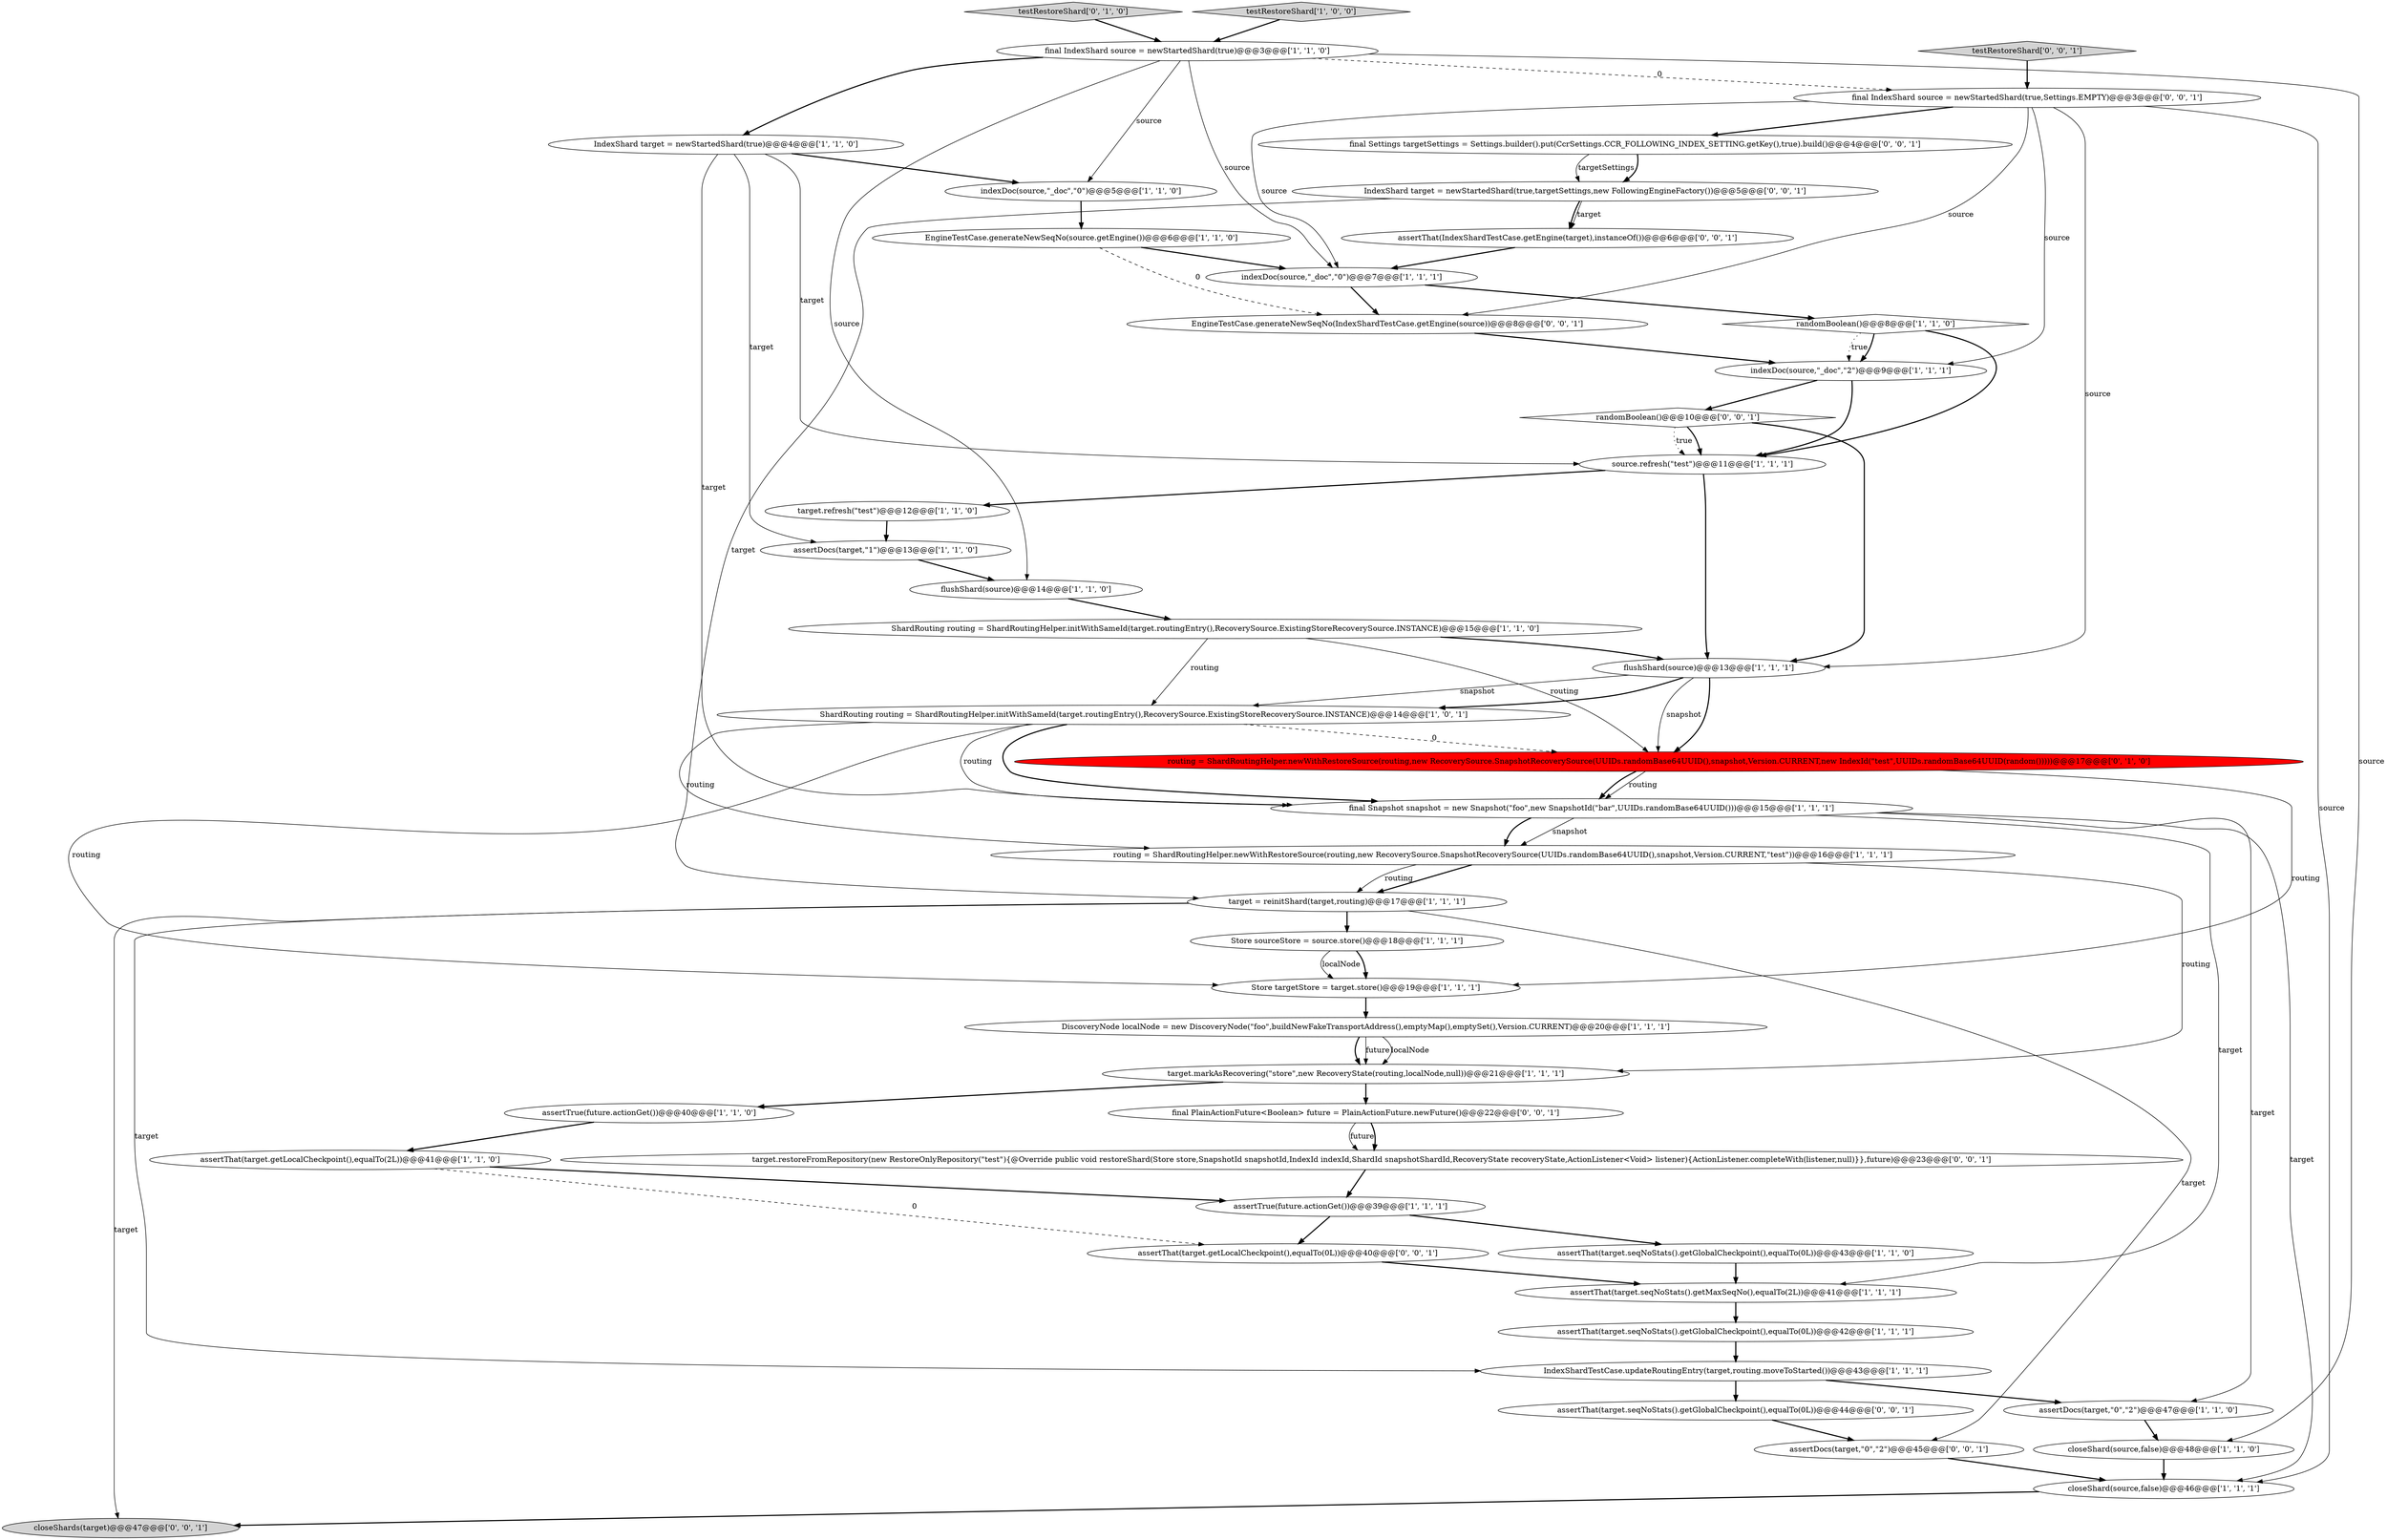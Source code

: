 digraph {
12 [style = filled, label = "assertThat(target.seqNoStats().getGlobalCheckpoint(),equalTo(0L))@@@43@@@['1', '1', '0']", fillcolor = white, shape = ellipse image = "AAA0AAABBB1BBB"];
17 [style = filled, label = "closeShard(source,false)@@@46@@@['1', '1', '1']", fillcolor = white, shape = ellipse image = "AAA0AAABBB1BBB"];
40 [style = filled, label = "randomBoolean()@@@10@@@['0', '0', '1']", fillcolor = white, shape = diamond image = "AAA0AAABBB3BBB"];
32 [style = filled, label = "testRestoreShard['0', '1', '0']", fillcolor = lightgray, shape = diamond image = "AAA0AAABBB2BBB"];
31 [style = filled, label = "randomBoolean()@@@8@@@['1', '1', '0']", fillcolor = white, shape = diamond image = "AAA0AAABBB1BBB"];
33 [style = filled, label = "routing = ShardRoutingHelper.newWithRestoreSource(routing,new RecoverySource.SnapshotRecoverySource(UUIDs.randomBase64UUID(),snapshot,Version.CURRENT,new IndexId(\"test\",UUIDs.randomBase64UUID(random()))))@@@17@@@['0', '1', '0']", fillcolor = red, shape = ellipse image = "AAA1AAABBB2BBB"];
36 [style = filled, label = "testRestoreShard['0', '0', '1']", fillcolor = lightgray, shape = diamond image = "AAA0AAABBB3BBB"];
20 [style = filled, label = "indexDoc(source,\"_doc\",\"0\")@@@5@@@['1', '1', '0']", fillcolor = white, shape = ellipse image = "AAA0AAABBB1BBB"];
23 [style = filled, label = "assertThat(target.seqNoStats().getGlobalCheckpoint(),equalTo(0L))@@@42@@@['1', '1', '1']", fillcolor = white, shape = ellipse image = "AAA0AAABBB1BBB"];
29 [style = filled, label = "Store sourceStore = source.store()@@@18@@@['1', '1', '1']", fillcolor = white, shape = ellipse image = "AAA0AAABBB1BBB"];
39 [style = filled, label = "final Settings targetSettings = Settings.builder().put(CcrSettings.CCR_FOLLOWING_INDEX_SETTING.getKey(),true).build()@@@4@@@['0', '0', '1']", fillcolor = white, shape = ellipse image = "AAA0AAABBB3BBB"];
3 [style = filled, label = "assertDocs(target,\"0\",\"2\")@@@47@@@['1', '1', '0']", fillcolor = white, shape = ellipse image = "AAA0AAABBB1BBB"];
43 [style = filled, label = "final PlainActionFuture<Boolean> future = PlainActionFuture.newFuture()@@@22@@@['0', '0', '1']", fillcolor = white, shape = ellipse image = "AAA0AAABBB3BBB"];
18 [style = filled, label = "assertDocs(target,\"1\")@@@13@@@['1', '1', '0']", fillcolor = white, shape = ellipse image = "AAA0AAABBB1BBB"];
6 [style = filled, label = "assertTrue(future.actionGet())@@@40@@@['1', '1', '0']", fillcolor = white, shape = ellipse image = "AAA0AAABBB1BBB"];
7 [style = filled, label = "ShardRouting routing = ShardRoutingHelper.initWithSameId(target.routingEntry(),RecoverySource.ExistingStoreRecoverySource.INSTANCE)@@@14@@@['1', '0', '1']", fillcolor = white, shape = ellipse image = "AAA0AAABBB1BBB"];
27 [style = filled, label = "source.refresh(\"test\")@@@11@@@['1', '1', '1']", fillcolor = white, shape = ellipse image = "AAA0AAABBB1BBB"];
37 [style = filled, label = "assertThat(IndexShardTestCase.getEngine(target),instanceOf())@@@6@@@['0', '0', '1']", fillcolor = white, shape = ellipse image = "AAA0AAABBB3BBB"];
46 [style = filled, label = "closeShards(target)@@@47@@@['0', '0', '1']", fillcolor = lightgray, shape = ellipse image = "AAA0AAABBB3BBB"];
22 [style = filled, label = "ShardRouting routing = ShardRoutingHelper.initWithSameId(target.routingEntry(),RecoverySource.ExistingStoreRecoverySource.INSTANCE)@@@15@@@['1', '1', '0']", fillcolor = white, shape = ellipse image = "AAA0AAABBB1BBB"];
2 [style = filled, label = "Store targetStore = target.store()@@@19@@@['1', '1', '1']", fillcolor = white, shape = ellipse image = "AAA0AAABBB1BBB"];
42 [style = filled, label = "IndexShard target = newStartedShard(true,targetSettings,new FollowingEngineFactory())@@@5@@@['0', '0', '1']", fillcolor = white, shape = ellipse image = "AAA0AAABBB3BBB"];
15 [style = filled, label = "indexDoc(source,\"_doc\",\"2\")@@@9@@@['1', '1', '1']", fillcolor = white, shape = ellipse image = "AAA0AAABBB1BBB"];
16 [style = filled, label = "flushShard(source)@@@14@@@['1', '1', '0']", fillcolor = white, shape = ellipse image = "AAA0AAABBB1BBB"];
8 [style = filled, label = "EngineTestCase.generateNewSeqNo(source.getEngine())@@@6@@@['1', '1', '0']", fillcolor = white, shape = ellipse image = "AAA0AAABBB1BBB"];
9 [style = filled, label = "target.refresh(\"test\")@@@12@@@['1', '1', '0']", fillcolor = white, shape = ellipse image = "AAA0AAABBB1BBB"];
41 [style = filled, label = "assertDocs(target,\"0\",\"2\")@@@45@@@['0', '0', '1']", fillcolor = white, shape = ellipse image = "AAA0AAABBB3BBB"];
1 [style = filled, label = "IndexShard target = newStartedShard(true)@@@4@@@['1', '1', '0']", fillcolor = white, shape = ellipse image = "AAA0AAABBB1BBB"];
5 [style = filled, label = "target = reinitShard(target,routing)@@@17@@@['1', '1', '1']", fillcolor = white, shape = ellipse image = "AAA0AAABBB1BBB"];
19 [style = filled, label = "target.markAsRecovering(\"store\",new RecoveryState(routing,localNode,null))@@@21@@@['1', '1', '1']", fillcolor = white, shape = ellipse image = "AAA0AAABBB1BBB"];
28 [style = filled, label = "assertThat(target.getLocalCheckpoint(),equalTo(2L))@@@41@@@['1', '1', '0']", fillcolor = white, shape = ellipse image = "AAA0AAABBB1BBB"];
10 [style = filled, label = "final Snapshot snapshot = new Snapshot(\"foo\",new SnapshotId(\"bar\",UUIDs.randomBase64UUID()))@@@15@@@['1', '1', '1']", fillcolor = white, shape = ellipse image = "AAA0AAABBB1BBB"];
13 [style = filled, label = "testRestoreShard['1', '0', '0']", fillcolor = lightgray, shape = diamond image = "AAA0AAABBB1BBB"];
44 [style = filled, label = "EngineTestCase.generateNewSeqNo(IndexShardTestCase.getEngine(source))@@@8@@@['0', '0', '1']", fillcolor = white, shape = ellipse image = "AAA0AAABBB3BBB"];
4 [style = filled, label = "assertThat(target.seqNoStats().getMaxSeqNo(),equalTo(2L))@@@41@@@['1', '1', '1']", fillcolor = white, shape = ellipse image = "AAA0AAABBB1BBB"];
0 [style = filled, label = "assertTrue(future.actionGet())@@@39@@@['1', '1', '1']", fillcolor = white, shape = ellipse image = "AAA0AAABBB1BBB"];
24 [style = filled, label = "indexDoc(source,\"_doc\",\"0\")@@@7@@@['1', '1', '1']", fillcolor = white, shape = ellipse image = "AAA0AAABBB1BBB"];
38 [style = filled, label = "final IndexShard source = newStartedShard(true,Settings.EMPTY)@@@3@@@['0', '0', '1']", fillcolor = white, shape = ellipse image = "AAA0AAABBB3BBB"];
26 [style = filled, label = "final IndexShard source = newStartedShard(true)@@@3@@@['1', '1', '0']", fillcolor = white, shape = ellipse image = "AAA0AAABBB1BBB"];
45 [style = filled, label = "assertThat(target.seqNoStats().getGlobalCheckpoint(),equalTo(0L))@@@44@@@['0', '0', '1']", fillcolor = white, shape = ellipse image = "AAA0AAABBB3BBB"];
11 [style = filled, label = "IndexShardTestCase.updateRoutingEntry(target,routing.moveToStarted())@@@43@@@['1', '1', '1']", fillcolor = white, shape = ellipse image = "AAA0AAABBB1BBB"];
25 [style = filled, label = "DiscoveryNode localNode = new DiscoveryNode(\"foo\",buildNewFakeTransportAddress(),emptyMap(),emptySet(),Version.CURRENT)@@@20@@@['1', '1', '1']", fillcolor = white, shape = ellipse image = "AAA0AAABBB1BBB"];
21 [style = filled, label = "flushShard(source)@@@13@@@['1', '1', '1']", fillcolor = white, shape = ellipse image = "AAA0AAABBB1BBB"];
35 [style = filled, label = "assertThat(target.getLocalCheckpoint(),equalTo(0L))@@@40@@@['0', '0', '1']", fillcolor = white, shape = ellipse image = "AAA0AAABBB3BBB"];
30 [style = filled, label = "closeShard(source,false)@@@48@@@['1', '1', '0']", fillcolor = white, shape = ellipse image = "AAA0AAABBB1BBB"];
14 [style = filled, label = "routing = ShardRoutingHelper.newWithRestoreSource(routing,new RecoverySource.SnapshotRecoverySource(UUIDs.randomBase64UUID(),snapshot,Version.CURRENT,\"test\"))@@@16@@@['1', '1', '1']", fillcolor = white, shape = ellipse image = "AAA0AAABBB1BBB"];
34 [style = filled, label = "target.restoreFromRepository(new RestoreOnlyRepository(\"test\"){@Override public void restoreShard(Store store,SnapshotId snapshotId,IndexId indexId,ShardId snapshotShardId,RecoveryState recoveryState,ActionListener<Void> listener){ActionListener.completeWith(listener,null)}},future)@@@23@@@['0', '0', '1']", fillcolor = white, shape = ellipse image = "AAA0AAABBB3BBB"];
26->16 [style = solid, label="source"];
21->7 [style = solid, label="snapshot"];
26->38 [style = dashed, label="0"];
1->18 [style = solid, label="target"];
27->9 [style = bold, label=""];
10->4 [style = solid, label="target"];
44->15 [style = bold, label=""];
1->20 [style = bold, label=""];
38->44 [style = solid, label="source"];
14->19 [style = solid, label="routing"];
38->24 [style = solid, label="source"];
7->10 [style = solid, label="routing"];
38->39 [style = bold, label=""];
38->17 [style = solid, label="source"];
28->0 [style = bold, label=""];
29->2 [style = bold, label=""];
39->42 [style = solid, label="targetSettings"];
22->7 [style = solid, label="routing"];
25->19 [style = bold, label=""];
33->2 [style = solid, label="routing"];
38->21 [style = solid, label="source"];
29->2 [style = solid, label="localNode"];
2->25 [style = bold, label=""];
3->30 [style = bold, label=""];
42->5 [style = solid, label="target"];
45->41 [style = bold, label=""];
5->29 [style = bold, label=""];
38->15 [style = solid, label="source"];
5->46 [style = solid, label="target"];
10->14 [style = bold, label=""];
7->2 [style = solid, label="routing"];
26->1 [style = bold, label=""];
24->44 [style = bold, label=""];
43->34 [style = solid, label="future"];
19->6 [style = bold, label=""];
32->26 [style = bold, label=""];
34->0 [style = bold, label=""];
33->10 [style = solid, label="routing"];
20->8 [style = bold, label=""];
26->30 [style = solid, label="source"];
31->27 [style = bold, label=""];
31->15 [style = dotted, label="true"];
21->7 [style = bold, label=""];
26->20 [style = solid, label="source"];
5->41 [style = solid, label="target"];
39->42 [style = bold, label=""];
43->34 [style = bold, label=""];
4->23 [style = bold, label=""];
21->33 [style = solid, label="snapshot"];
40->21 [style = bold, label=""];
8->24 [style = bold, label=""];
10->17 [style = solid, label="target"];
17->46 [style = bold, label=""];
1->10 [style = solid, label="target"];
42->37 [style = bold, label=""];
30->17 [style = bold, label=""];
37->24 [style = bold, label=""];
0->12 [style = bold, label=""];
25->19 [style = solid, label="future"];
9->18 [style = bold, label=""];
24->31 [style = bold, label=""];
11->3 [style = bold, label=""];
13->26 [style = bold, label=""];
40->27 [style = bold, label=""];
10->14 [style = solid, label="snapshot"];
15->40 [style = bold, label=""];
42->37 [style = solid, label="target"];
8->44 [style = dashed, label="0"];
23->11 [style = bold, label=""];
40->27 [style = dotted, label="true"];
27->21 [style = bold, label=""];
19->43 [style = bold, label=""];
14->5 [style = bold, label=""];
18->16 [style = bold, label=""];
7->10 [style = bold, label=""];
21->33 [style = bold, label=""];
11->45 [style = bold, label=""];
22->21 [style = bold, label=""];
33->10 [style = bold, label=""];
28->35 [style = dashed, label="0"];
16->22 [style = bold, label=""];
31->15 [style = bold, label=""];
35->4 [style = bold, label=""];
41->17 [style = bold, label=""];
12->4 [style = bold, label=""];
7->14 [style = solid, label="routing"];
14->5 [style = solid, label="routing"];
10->3 [style = solid, label="target"];
0->35 [style = bold, label=""];
1->27 [style = solid, label="target"];
22->33 [style = solid, label="routing"];
36->38 [style = bold, label=""];
7->33 [style = dashed, label="0"];
15->27 [style = bold, label=""];
25->19 [style = solid, label="localNode"];
26->24 [style = solid, label="source"];
6->28 [style = bold, label=""];
5->11 [style = solid, label="target"];
}
